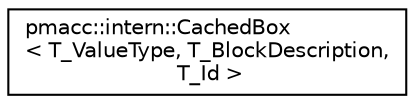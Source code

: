 digraph "Graphical Class Hierarchy"
{
 // LATEX_PDF_SIZE
  edge [fontname="Helvetica",fontsize="10",labelfontname="Helvetica",labelfontsize="10"];
  node [fontname="Helvetica",fontsize="10",shape=record];
  rankdir="LR";
  Node0 [label="pmacc::intern::CachedBox\l\< T_ValueType, T_BlockDescription,\l T_Id \>",height=0.2,width=0.4,color="black", fillcolor="white", style="filled",URL="$classpmacc_1_1intern_1_1_cached_box.html",tooltip=" "];
}
